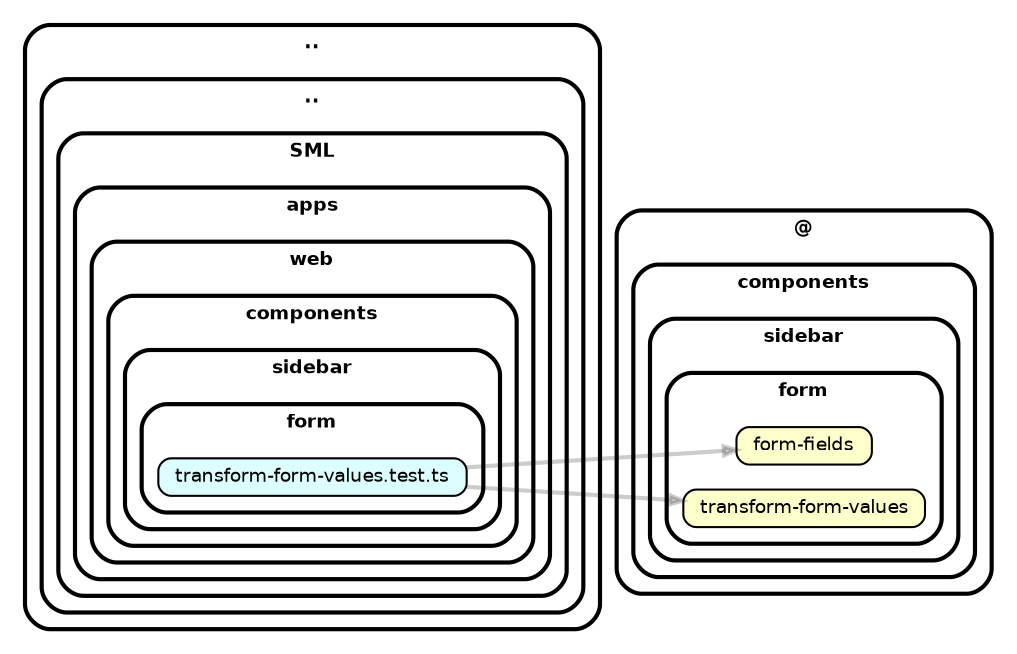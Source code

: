 strict digraph "dependency-cruiser output"{
    rankdir="LR" splines="true" overlap="false" nodesep="0.16" ranksep="0.18" fontname="Helvetica-bold" fontsize="9" style="rounded,bold,filled" fillcolor="#ffffff" compound="true"
    node [shape="box" style="rounded, filled" height="0.2" color="black" fillcolor="#ffffcc" fontcolor="black" fontname="Helvetica" fontsize="9"]
    edge [arrowhead="normal" arrowsize="0.6" penwidth="2.0" color="#00000033" fontname="Helvetica" fontsize="9"]

    subgraph "cluster_.." {label=".." subgraph "cluster_../.." {label=".." subgraph "cluster_../../SML" {label="SML" subgraph "cluster_../../SML/apps" {label="apps" subgraph "cluster_../../SML/apps/web" {label="web" subgraph "cluster_../../SML/apps/web/components" {label="components" subgraph "cluster_../../SML/apps/web/components/sidebar" {label="sidebar" subgraph "cluster_../../SML/apps/web/components/sidebar/form" {label="form" "../../SML/apps/web/components/sidebar/form/transform-form-values.test.ts" [label=<transform-form-values.test.ts> tooltip="transform-form-values.test.ts" URL="../../SML/apps/web/components/sidebar/form/transform-form-values.test.ts" fillcolor="#ddfeff"] } } } } } } } }
    "../../SML/apps/web/components/sidebar/form/transform-form-values.test.ts" -> "@/components/sidebar/form/form-fields"
    "../../SML/apps/web/components/sidebar/form/transform-form-values.test.ts" -> "@/components/sidebar/form/transform-form-values"
    subgraph "cluster_@" {label="@" subgraph "cluster_@/components" {label="components" subgraph "cluster_@/components/sidebar" {label="sidebar" subgraph "cluster_@/components/sidebar/form" {label="form" "@/components/sidebar/form/form-fields" [label=<form-fields> tooltip="form-fields" ] } } } }
    subgraph "cluster_@" {label="@" subgraph "cluster_@/components" {label="components" subgraph "cluster_@/components/sidebar" {label="sidebar" subgraph "cluster_@/components/sidebar/form" {label="form" "@/components/sidebar/form/transform-form-values" [label=<transform-form-values> tooltip="transform-form-values" ] } } } }
}
